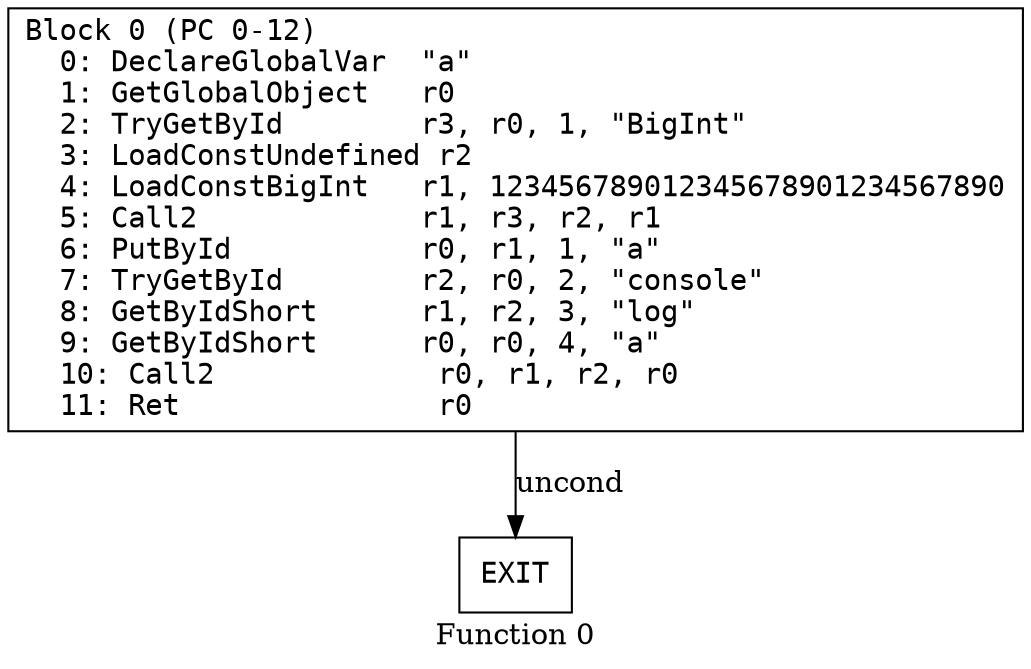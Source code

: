 // Function 0 from bigints_v96
// Generated from data/bigints_v96.dot

digraph {
  rankdir=TB;
  node [shape=box, fontname="monospace"];

  label = "Function 0";
  style = filled;
  color = lightgrey;

  f0_n0 [ label = "Block 0 (PC 0-12)\l  0: DeclareGlobalVar  \"a\"\l  1: GetGlobalObject   r0\l  2: TryGetById        r3, r0, 1, \"BigInt\"\l  3: LoadConstUndefined r2\l  4: LoadConstBigInt   r1, 123456789012345678901234567890\l  5: Call2             r1, r3, r2, r1\l  6: PutById           r0, r1, 1, \"a\"\l  7: TryGetById        r2, r0, 2, \"console\"\l  8: GetByIdShort      r1, r2, 3, \"log\"\l  9: GetByIdShort      r0, r0, 4, \"a\"\l  10: Call2             r0, r1, r2, r0\l  11: Ret               r0\l" ]
  f0_n1 [ label = "EXIT" ]

  f0_n0 -> f0_n1 [label="uncond"]
}
